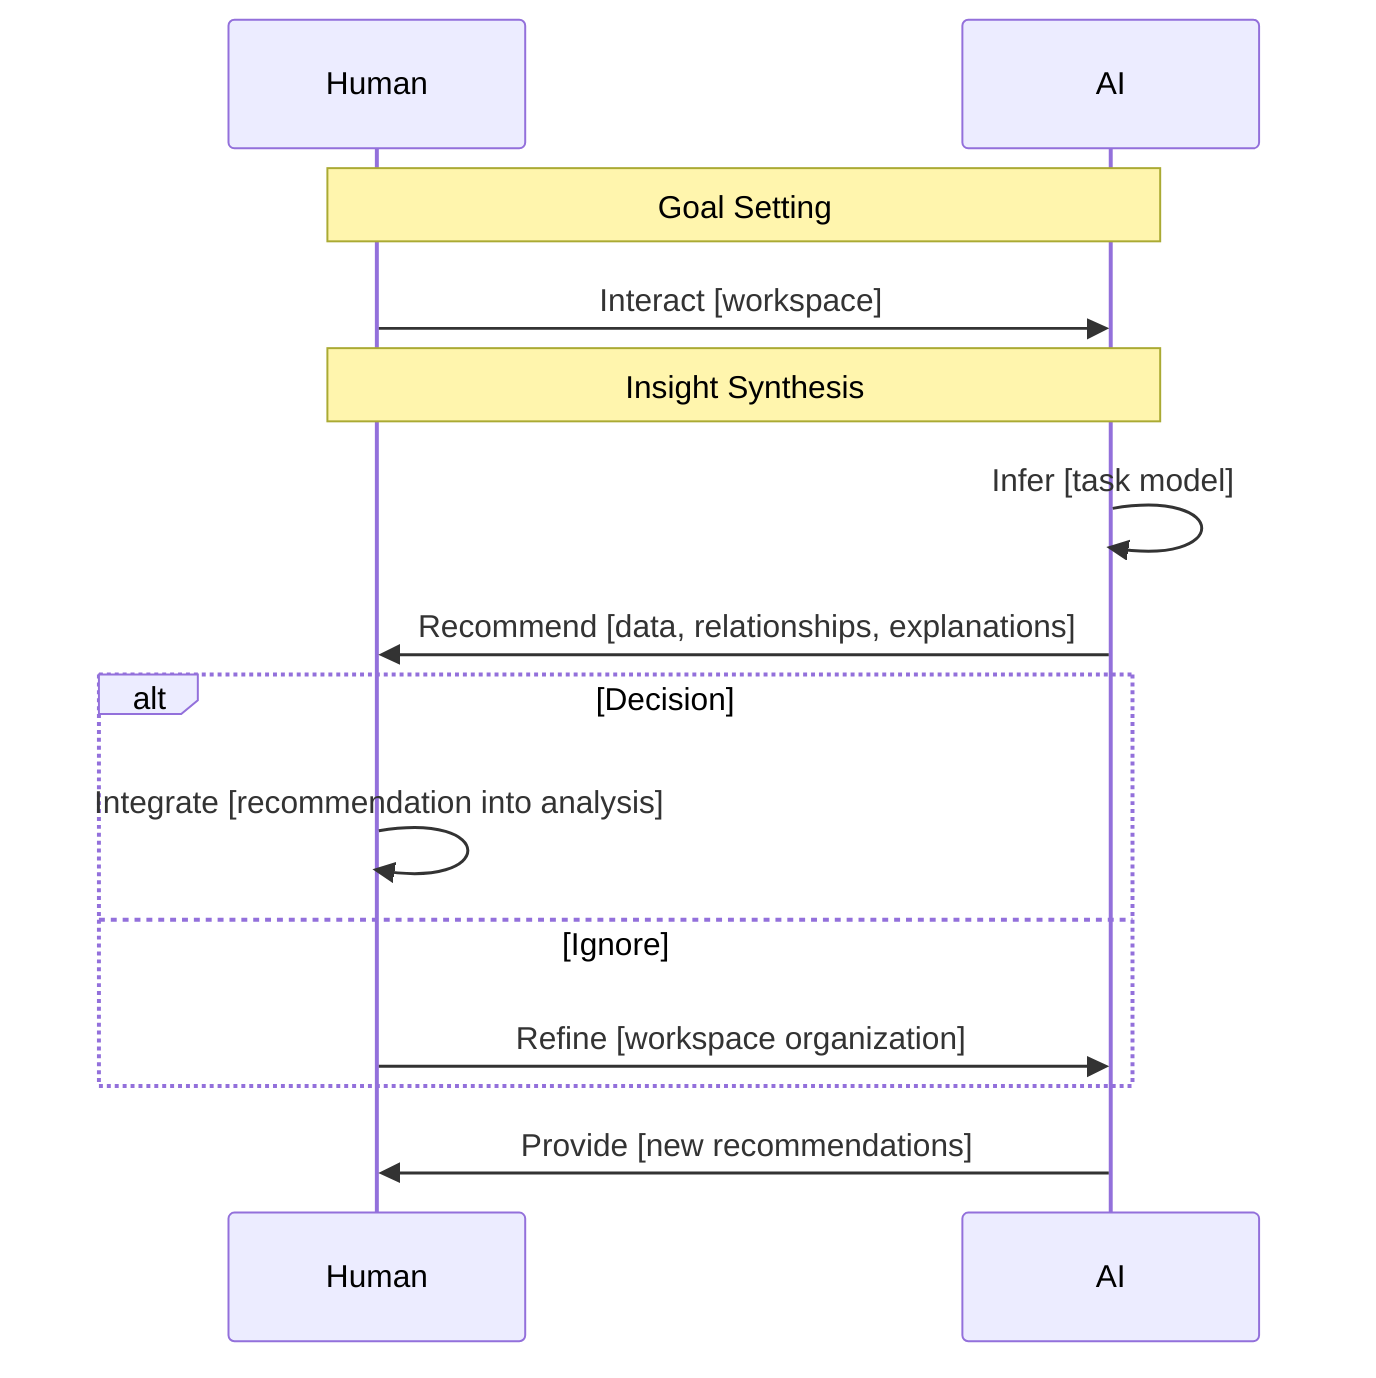 sequenceDiagram
    participant H as Human
    participant A as AI

    note over H,A: Goal Setting
    H ->> A: Interact [workspace]

    note over H,A: Insight Synthesis
    A ->> A: Infer [task model]
    A ->> H: Recommend [data, relationships, explanations]

    alt Decision
        H ->> H: Integrate [recommendation into analysis]
    else Ignore
        H ->> A: Refine [workspace organization]
    end
    A ->> H: Provide [new recommendations]